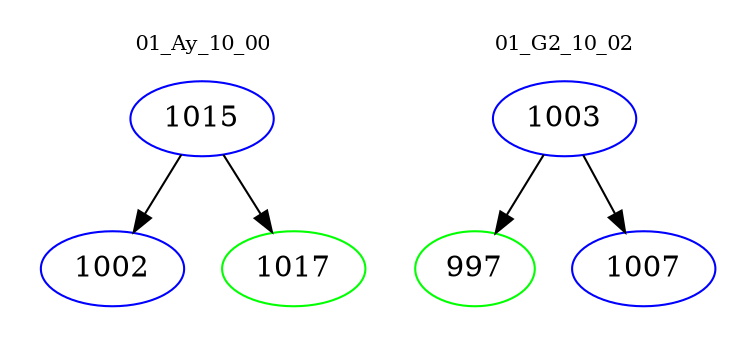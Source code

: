 digraph{
subgraph cluster_0 {
color = white
label = "01_Ay_10_00";
fontsize=10;
T0_1015 [label="1015", color="blue"]
T0_1015 -> T0_1002 [color="black"]
T0_1002 [label="1002", color="blue"]
T0_1015 -> T0_1017 [color="black"]
T0_1017 [label="1017", color="green"]
}
subgraph cluster_1 {
color = white
label = "01_G2_10_02";
fontsize=10;
T1_1003 [label="1003", color="blue"]
T1_1003 -> T1_997 [color="black"]
T1_997 [label="997", color="green"]
T1_1003 -> T1_1007 [color="black"]
T1_1007 [label="1007", color="blue"]
}
}
